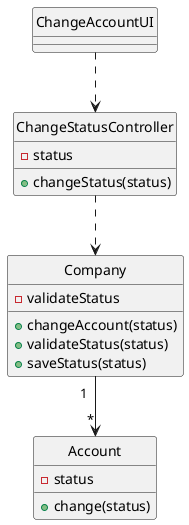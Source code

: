 @startuml

class "ChangeAccountUI"
class "ChangeStatusController"
class "Company"
class "Account"

"ChangeAccountUI" ..> "ChangeStatusController"
"ChangeStatusController"  ..> "Company"
"Company" "1  " -->"*" "Account"

class "Company"{
+changeAccount(status)
+validateStatus(status)
+saveStatus(status)
-validateStatus
}
class "ChangeStatusController"{
+changeStatus(status)
-status
}

class Account{
+ change(status)
-status
}

hide "ChangeAccountUI" circle
hide "ChangeStatusController" circle
hide "Company" circle
hide "Account" circle

@enduml
